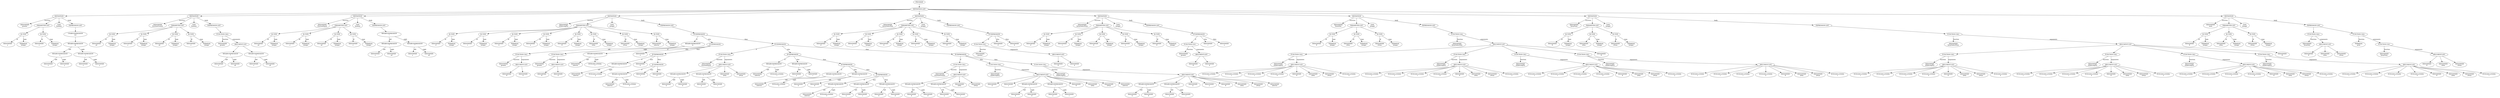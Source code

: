 digraph AST {
node0 [label="PROGRAM"]
node1 [label="DEFINITION-LIST"]
node2 [label="DEFINITION"]
node3 [label="IDENTIFIER\ngreater"]
node4 [label="PARAMETER-LIST"]
node5 [label="ID-TYPE"]
node6 [label="IDENTIFIER\ny"]
node7 [label="TERMINAL\ninteger"]
node8 [label="ID-TYPE"]
node9 [label="IDENTIFIER\nx"]
node10 [label="TERMINAL\ninteger"]
node11 [label="TYPE\nboolean"]
node12 [label="EXPRESSION-LIST"]
node13 [label="UNARY-EXPRESSION\nnot"]
node14 [label="BINARY-EXPRESSION\nor"]
node15 [label="BINARY-EXPRESSION\n<"]
node16 [label="IDENTIFIER\nx"]
node17 [label="IDENTIFIER\ny"]
node18 [label="BINARY-EXPRESSION\n="]
node19 [label="IDENTIFIER\nx"]
node20 [label="IDENTIFIER\ny"]
node21 [label="DEFINITION"]
node22 [label="IDENTIFIER\nfractionGreater"]
node23 [label="PARAMETER-LIST"]
node24 [label="ID-TYPE"]
node25 [label="IDENTIFIER\nyd"]
node26 [label="TERMINAL\ninteger"]
node27 [label="ID-TYPE"]
node28 [label="IDENTIFIER\ny"]
node29 [label="TERMINAL\ninteger"]
node30 [label="ID-TYPE"]
node31 [label="IDENTIFIER\nxd"]
node32 [label="TERMINAL\ninteger"]
node33 [label="ID-TYPE"]
node34 [label="IDENTIFIER\nx"]
node35 [label="TERMINAL\ninteger"]
node36 [label="TYPE\nboolean"]
node37 [label="EXPRESSION-LIST"]
node38 [label="FUNCTION-CALL"]
node39 [label="IDENTIFIER\ngreater"]
node40 [label="ARGUMENT-LIST"]
node41 [label="BINARY-EXPRESSION\n*"]
node42 [label="IDENTIFIER\ny"]
node43 [label="IDENTIFIER\nxd"]
node44 [label="BINARY-EXPRESSION\n*"]
node45 [label="IDENTIFIER\nx"]
node46 [label="IDENTIFIER\nyd"]
node47 [label="DEFINITION"]
node48 [label="IDENTIFIER\nfractionEqual"]
node49 [label="PARAMETER-LIST"]
node50 [label="ID-TYPE"]
node51 [label="IDENTIFIER\nyd"]
node52 [label="TERMINAL\ninteger"]
node53 [label="ID-TYPE"]
node54 [label="IDENTIFIER\ny"]
node55 [label="TERMINAL\ninteger"]
node56 [label="ID-TYPE"]
node57 [label="IDENTIFIER\nxd"]
node58 [label="TERMINAL\ninteger"]
node59 [label="ID-TYPE"]
node60 [label="IDENTIFIER\nx"]
node61 [label="TERMINAL\ninteger"]
node62 [label="TYPE\nboolean"]
node63 [label="EXPRESSION-LIST"]
node64 [label="BINARY-EXPRESSION\n="]
node65 [label="BINARY-EXPRESSION\n*"]
node66 [label="IDENTIFIER\nx"]
node67 [label="IDENTIFIER\nyd"]
node68 [label="BINARY-EXPRESSION\n*"]
node69 [label="IDENTIFIER\ny"]
node70 [label="IDENTIFIER\nxd"]
node71 [label="DEFINITION"]
node72 [label="IDENTIFIER\nwhileLoopFor"]
node73 [label="PARAMETER-LIST"]
node74 [label="ID-TYPE"]
node75 [label="IDENTIFIER\nd"]
node76 [label="TERMINAL\ninteger"]
node77 [label="ID-TYPE"]
node78 [label="IDENTIFIER\nc"]
node79 [label="TERMINAL\ninteger"]
node80 [label="ID-TYPE"]
node81 [label="IDENTIFIER\nb"]
node82 [label="TERMINAL\ninteger"]
node83 [label="ID-TYPE"]
node84 [label="IDENTIFIER\na"]
node85 [label="TERMINAL\ninteger"]
node86 [label="ID-TYPE"]
node87 [label="IDENTIFIER\nN"]
node88 [label="TERMINAL\ninteger"]
node89 [label="ID-TYPE"]
node90 [label="IDENTIFIER\nxDen"]
node91 [label="TERMINAL\ninteger"]
node92 [label="ID-TYPE"]
node93 [label="IDENTIFIER\nxNum"]
node94 [label="TERMINAL\ninteger"]
node95 [label="ID-TYPE"]
node96 [label="IDENTIFIER\nselector"]
node97 [label="TERMINAL\ninteger"]
node98 [label="TYPE\ninteger"]
node99 [label="EXPRESSION-LIST"]
node100 [label="IF-EXPRESSION"]
node101 [label="BINARY-EXPRESSION\nor"]
node102 [label="FUNCTION-CALL"]
node103 [label="IDENTIFIER\ngreater"]
node104 [label="ARGUMENT-LIST"]
node105 [label="IDENTIFIER\nN"]
node106 [label="IDENTIFIER\nb"]
node107 [label="FUNCTION-CALL"]
node108 [label="IDENTIFIER\ngreater"]
node109 [label="ARGUMENT-LIST"]
node110 [label="IDENTIFIER\nN"]
node111 [label="IDENTIFIER\nd"]
node112 [label="IF-EXPRESSION"]
node113 [label="BINARY-EXPRESSION\n="]
node114 [label="IDENTIFIER\nselector"]
node115 [label="INTEGER-LITERAL\n1"]
node116 [label="IDENTIFIER\na"]
node117 [label="IF-EXPRESSION"]
node118 [label="BINARY-EXPRESSION\n="]
node119 [label="IDENTIFIER\nselector"]
node120 [label="INTEGER-LITERAL\n2"]
node121 [label="IDENTIFIER\nb"]
node122 [label="IF-EXPRESSION"]
node123 [label="BINARY-EXPRESSION\n="]
node124 [label="IDENTIFIER\nselector"]
node125 [label="INTEGER-LITERAL\n3"]
node126 [label="IDENTIFIER\nc"]
node127 [label="IDENTIFIER\nd"]
node128 [label="IF-EXPRESSION"]
node129 [label="FUNCTION-CALL"]
node130 [label="IDENTIFIER\nfractionEqual"]
node131 [label="ARGUMENT-LIST"]
node132 [label="BINARY-EXPRESSION\n+"]
node133 [label="IDENTIFIER\nb"]
node134 [label="IDENTIFIER\nd"]
node135 [label="BINARY-EXPRESSION\n+"]
node136 [label="IDENTIFIER\na"]
node137 [label="IDENTIFIER\nc"]
node138 [label="IDENTIFIER\nxDen"]
node139 [label="IDENTIFIER\nxNum"]
node140 [label="IF-EXPRESSION"]
node141 [label="BINARY-EXPRESSION\n="]
node142 [label="IDENTIFIER\nselector"]
node143 [label="INTEGER-LITERAL\n1"]
node144 [label="BINARY-EXPRESSION\n+"]
node145 [label="IDENTIFIER\na"]
node146 [label="IDENTIFIER\nc"]
node147 [label="IF-EXPRESSION"]
node148 [label="BINARY-EXPRESSION\n="]
node149 [label="IDENTIFIER\nselector"]
node150 [label="INTEGER-LITERAL\n2"]
node151 [label="BINARY-EXPRESSION\n+"]
node152 [label="IDENTIFIER\nb"]
node153 [label="IDENTIFIER\nd"]
node154 [label="IF-EXPRESSION"]
node155 [label="BINARY-EXPRESSION\n="]
node156 [label="IDENTIFIER\nselector"]
node157 [label="INTEGER-LITERAL\n3"]
node158 [label="BINARY-EXPRESSION\n+"]
node159 [label="IDENTIFIER\na"]
node160 [label="IDENTIFIER\nc"]
node161 [label="BINARY-EXPRESSION\n+"]
node162 [label="IDENTIFIER\nb"]
node163 [label="IDENTIFIER\nd"]
node164 [label="IF-EXPRESSION"]
node165 [label="FUNCTION-CALL"]
node166 [label="IDENTIFIER\nfractionGreater"]
node167 [label="ARGUMENT-LIST"]
node168 [label="BINARY-EXPRESSION\n+"]
node169 [label="IDENTIFIER\nb"]
node170 [label="IDENTIFIER\nd"]
node171 [label="BINARY-EXPRESSION\n+"]
node172 [label="IDENTIFIER\na"]
node173 [label="IDENTIFIER\nc"]
node174 [label="IDENTIFIER\nxDen"]
node175 [label="IDENTIFIER\nxNum"]
node176 [label="FUNCTION-CALL"]
node177 [label="IDENTIFIER\nwhileLoopFor"]
node178 [label="ARGUMENT-LIST"]
node179 [label="IDENTIFIER\nd"]
node180 [label="IDENTIFIER\nc"]
node181 [label="BINARY-EXPRESSION\n+"]
node182 [label="IDENTIFIER\nb"]
node183 [label="IDENTIFIER\nd"]
node184 [label="BINARY-EXPRESSION\n+"]
node185 [label="IDENTIFIER\na"]
node186 [label="IDENTIFIER\nc"]
node187 [label="IDENTIFIER\nN"]
node188 [label="IDENTIFIER\nxDen"]
node189 [label="IDENTIFIER\nxNum"]
node190 [label="IDENTIFIER\nselector"]
node191 [label="FUNCTION-CALL"]
node192 [label="IDENTIFIER\nwhileLoopFor"]
node193 [label="ARGUMENT-LIST"]
node194 [label="BINARY-EXPRESSION\n+"]
node195 [label="IDENTIFIER\nb"]
node196 [label="IDENTIFIER\nd"]
node197 [label="BINARY-EXPRESSION\n+"]
node198 [label="IDENTIFIER\na"]
node199 [label="IDENTIFIER\nc"]
node200 [label="IDENTIFIER\nb"]
node201 [label="IDENTIFIER\na"]
node202 [label="IDENTIFIER\nN"]
node203 [label="IDENTIFIER\nxDen"]
node204 [label="IDENTIFIER\nxNum"]
node205 [label="IDENTIFIER\nselector"]
node206 [label="DEFINITION"]
node207 [label="IDENTIFIER\nfareySelectDen"]
node208 [label="PARAMETER-LIST"]
node209 [label="ID-TYPE"]
node210 [label="IDENTIFIER\nd"]
node211 [label="TERMINAL\ninteger"]
node212 [label="ID-TYPE"]
node213 [label="IDENTIFIER\nc"]
node214 [label="TERMINAL\ninteger"]
node215 [label="ID-TYPE"]
node216 [label="IDENTIFIER\nb"]
node217 [label="TERMINAL\ninteger"]
node218 [label="ID-TYPE"]
node219 [label="IDENTIFIER\na"]
node220 [label="TERMINAL\ninteger"]
node221 [label="ID-TYPE"]
node222 [label="IDENTIFIER\nN"]
node223 [label="TERMINAL\ninteger"]
node224 [label="TYPE\ninteger"]
node225 [label="EXPRESSION-LIST"]
node226 [label="IF-EXPRESSION"]
node227 [label="FUNCTION-CALL"]
node228 [label="IDENTIFIER\ngreater"]
node229 [label="ARGUMENT-LIST"]
node230 [label="IDENTIFIER\nN"]
node231 [label="IDENTIFIER\nb"]
node232 [label="IDENTIFIER\nd"]
node233 [label="IDENTIFIER\nb"]
node234 [label="DEFINITION"]
node235 [label="IDENTIFIER\nfareySelectNum"]
node236 [label="PARAMETER-LIST"]
node237 [label="ID-TYPE"]
node238 [label="IDENTIFIER\nd"]
node239 [label="TERMINAL\ninteger"]
node240 [label="ID-TYPE"]
node241 [label="IDENTIFIER\nc"]
node242 [label="TERMINAL\ninteger"]
node243 [label="ID-TYPE"]
node244 [label="IDENTIFIER\nb"]
node245 [label="TERMINAL\ninteger"]
node246 [label="ID-TYPE"]
node247 [label="IDENTIFIER\na"]
node248 [label="TERMINAL\ninteger"]
node249 [label="ID-TYPE"]
node250 [label="IDENTIFIER\nN"]
node251 [label="TERMINAL\ninteger"]
node252 [label="TYPE\ninteger"]
node253 [label="EXPRESSION-LIST"]
node254 [label="IF-EXPRESSION"]
node255 [label="FUNCTION-CALL"]
node256 [label="IDENTIFIER\ngreater"]
node257 [label="ARGUMENT-LIST"]
node258 [label="IDENTIFIER\nN"]
node259 [label="IDENTIFIER\nb"]
node260 [label="IDENTIFIER\nc"]
node261 [label="IDENTIFIER\na"]
node262 [label="DEFINITION"]
node263 [label="IDENTIFIER\nfareyDen"]
node264 [label="PARAMETER-LIST"]
node265 [label="ID-TYPE"]
node266 [label="IDENTIFIER\nN"]
node267 [label="TERMINAL\ninteger"]
node268 [label="ID-TYPE"]
node269 [label="IDENTIFIER\nxDen"]
node270 [label="TERMINAL\ninteger"]
node271 [label="ID-TYPE"]
node272 [label="IDENTIFIER\nxNum"]
node273 [label="TERMINAL\ninteger"]
node274 [label="TYPE\ninteger"]
node275 [label="EXPRESSION-LIST"]
node276 [label="FUNCTION-CALL"]
node277 [label="IDENTIFIER\nfareySelectDen"]
node278 [label="ARGUMENT-LIST"]
node279 [label="FUNCTION-CALL"]
node280 [label="IDENTIFIER\nwhileLoopFor"]
node281 [label="ARGUMENT-LIST"]
node282 [label="INTEGER-LITERAL\n1"]
node283 [label="INTEGER-LITERAL\n1"]
node284 [label="INTEGER-LITERAL\n1"]
node285 [label="INTEGER-LITERAL\n0"]
node286 [label="IDENTIFIER\nN"]
node287 [label="IDENTIFIER\nxDen"]
node288 [label="IDENTIFIER\nxNum"]
node289 [label="INTEGER-LITERAL\n4"]
node290 [label="FUNCTION-CALL"]
node291 [label="IDENTIFIER\nwhileLoopFor"]
node292 [label="ARGUMENT-LIST"]
node293 [label="INTEGER-LITERAL\n1"]
node294 [label="INTEGER-LITERAL\n1"]
node295 [label="INTEGER-LITERAL\n1"]
node296 [label="INTEGER-LITERAL\n0"]
node297 [label="IDENTIFIER\nN"]
node298 [label="IDENTIFIER\nxDen"]
node299 [label="IDENTIFIER\nxNum"]
node300 [label="INTEGER-LITERAL\n3"]
node301 [label="FUNCTION-CALL"]
node302 [label="IDENTIFIER\nwhileLoopFor"]
node303 [label="ARGUMENT-LIST"]
node304 [label="INTEGER-LITERAL\n1"]
node305 [label="INTEGER-LITERAL\n1"]
node306 [label="INTEGER-LITERAL\n1"]
node307 [label="INTEGER-LITERAL\n0"]
node308 [label="IDENTIFIER\nN"]
node309 [label="IDENTIFIER\nxDen"]
node310 [label="IDENTIFIER\nxNum"]
node311 [label="INTEGER-LITERAL\n2"]
node312 [label="FUNCTION-CALL"]
node313 [label="IDENTIFIER\nwhileLoopFor"]
node314 [label="ARGUMENT-LIST"]
node315 [label="INTEGER-LITERAL\n1"]
node316 [label="INTEGER-LITERAL\n1"]
node317 [label="INTEGER-LITERAL\n1"]
node318 [label="INTEGER-LITERAL\n0"]
node319 [label="IDENTIFIER\nN"]
node320 [label="IDENTIFIER\nxDen"]
node321 [label="IDENTIFIER\nxNum"]
node322 [label="INTEGER-LITERAL\n1"]
node323 [label="IDENTIFIER\nN"]
node324 [label="DEFINITION"]
node325 [label="IDENTIFIER\nfareyNum"]
node326 [label="PARAMETER-LIST"]
node327 [label="ID-TYPE"]
node328 [label="IDENTIFIER\nN"]
node329 [label="TERMINAL\ninteger"]
node330 [label="ID-TYPE"]
node331 [label="IDENTIFIER\nxDen"]
node332 [label="TERMINAL\ninteger"]
node333 [label="ID-TYPE"]
node334 [label="IDENTIFIER\nxNum"]
node335 [label="TERMINAL\ninteger"]
node336 [label="TYPE\ninteger"]
node337 [label="EXPRESSION-LIST"]
node338 [label="FUNCTION-CALL"]
node339 [label="IDENTIFIER\nfareySelectNum"]
node340 [label="ARGUMENT-LIST"]
node341 [label="FUNCTION-CALL"]
node342 [label="IDENTIFIER\nwhileLoopFor"]
node343 [label="ARGUMENT-LIST"]
node344 [label="INTEGER-LITERAL\n1"]
node345 [label="INTEGER-LITERAL\n1"]
node346 [label="INTEGER-LITERAL\n1"]
node347 [label="INTEGER-LITERAL\n0"]
node348 [label="IDENTIFIER\nN"]
node349 [label="IDENTIFIER\nxDen"]
node350 [label="IDENTIFIER\nxNum"]
node351 [label="INTEGER-LITERAL\n4"]
node352 [label="FUNCTION-CALL"]
node353 [label="IDENTIFIER\nwhileLoopFor"]
node354 [label="ARGUMENT-LIST"]
node355 [label="INTEGER-LITERAL\n1"]
node356 [label="INTEGER-LITERAL\n1"]
node357 [label="INTEGER-LITERAL\n1"]
node358 [label="INTEGER-LITERAL\n0"]
node359 [label="IDENTIFIER\nN"]
node360 [label="IDENTIFIER\nxDen"]
node361 [label="IDENTIFIER\nxNum"]
node362 [label="INTEGER-LITERAL\n3"]
node363 [label="FUNCTION-CALL"]
node364 [label="IDENTIFIER\nwhileLoopFor"]
node365 [label="ARGUMENT-LIST"]
node366 [label="INTEGER-LITERAL\n1"]
node367 [label="INTEGER-LITERAL\n1"]
node368 [label="INTEGER-LITERAL\n1"]
node369 [label="INTEGER-LITERAL\n0"]
node370 [label="IDENTIFIER\nN"]
node371 [label="IDENTIFIER\nxDen"]
node372 [label="IDENTIFIER\nxNum"]
node373 [label="INTEGER-LITERAL\n2"]
node374 [label="FUNCTION-CALL"]
node375 [label="IDENTIFIER\nwhileLoopFor"]
node376 [label="ARGUMENT-LIST"]
node377 [label="INTEGER-LITERAL\n1"]
node378 [label="INTEGER-LITERAL\n1"]
node379 [label="INTEGER-LITERAL\n1"]
node380 [label="INTEGER-LITERAL\n0"]
node381 [label="IDENTIFIER\nN"]
node382 [label="IDENTIFIER\nxDen"]
node383 [label="IDENTIFIER\nxNum"]
node384 [label="INTEGER-LITERAL\n1"]
node385 [label="IDENTIFIER\nN"]
node386 [label="DEFINITION"]
node387 [label="IDENTIFIER\nmain"]
node388 [label="PARAMETER-LIST"]
node389 [label="ID-TYPE"]
node390 [label="IDENTIFIER\nN"]
node391 [label="TERMINAL\ninteger"]
node392 [label="ID-TYPE"]
node393 [label="IDENTIFIER\nxDen"]
node394 [label="TERMINAL\ninteger"]
node395 [label="ID-TYPE"]
node396 [label="IDENTIFIER\nxNum"]
node397 [label="TERMINAL\ninteger"]
node398 [label="TYPE\ninteger"]
node399 [label="EXPRESSION-LIST"]
node400 [label="FUNCTION-CALL"]
node401 [label="IDENTIFIER\nfareyDen"]
node402 [label="ARGUMENT-LIST"]
node403 [label="IDENTIFIER\nN"]
node404 [label="IDENTIFIER\nxDen"]
node405 [label="IDENTIFIER\nxNum"]
node406 [label="FUNCTION-CALL"]
node407 [label="TERMINAL\nprint"]
node408 [label="FUNCTION-CALL"]
node409 [label="IDENTIFIER\nfareyNum"]
node410 [label="ARGUMENT-LIST"]
node411 [label="IDENTIFIER\nN"]
node412 [label="IDENTIFIER\nxDen"]
node413 [label="IDENTIFIER\nxNum"]
node2 -> node3 [label="function"]
node5 -> node6 [label="id"]
node5 -> node7 [label="type"]
node4 -> node5
node8 -> node9 [label="id"]
node8 -> node10 [label="type"]
node4 -> node8
node2 -> node4
node2 -> node11
node15 -> node16 [label="left"]
node15 -> node17 [label="right"]
node14 -> node15 [label="left"]
node18 -> node19 [label="left"]
node18 -> node20 [label="right"]
node14 -> node18 [label="right"]
node13 -> node14
node12 -> node13
node2 -> node12 [label="body"]
node1 -> node2
node21 -> node22 [label="function"]
node24 -> node25 [label="id"]
node24 -> node26 [label="type"]
node23 -> node24
node27 -> node28 [label="id"]
node27 -> node29 [label="type"]
node23 -> node27
node30 -> node31 [label="id"]
node30 -> node32 [label="type"]
node23 -> node30
node33 -> node34 [label="id"]
node33 -> node35 [label="type"]
node23 -> node33
node21 -> node23
node21 -> node36
node38 -> node39 [label="function"]
node41 -> node42 [label="left"]
node41 -> node43 [label="right"]
node40 -> node41
node44 -> node45 [label="left"]
node44 -> node46 [label="right"]
node40 -> node44
node38 -> node40 [label="arguments"]
node37 -> node38
node21 -> node37 [label="body"]
node1 -> node21
node47 -> node48 [label="function"]
node50 -> node51 [label="id"]
node50 -> node52 [label="type"]
node49 -> node50
node53 -> node54 [label="id"]
node53 -> node55 [label="type"]
node49 -> node53
node56 -> node57 [label="id"]
node56 -> node58 [label="type"]
node49 -> node56
node59 -> node60 [label="id"]
node59 -> node61 [label="type"]
node49 -> node59
node47 -> node49
node47 -> node62
node65 -> node66 [label="left"]
node65 -> node67 [label="right"]
node64 -> node65 [label="left"]
node68 -> node69 [label="left"]
node68 -> node70 [label="right"]
node64 -> node68 [label="right"]
node63 -> node64
node47 -> node63 [label="body"]
node1 -> node47
node71 -> node72 [label="function"]
node74 -> node75 [label="id"]
node74 -> node76 [label="type"]
node73 -> node74
node77 -> node78 [label="id"]
node77 -> node79 [label="type"]
node73 -> node77
node80 -> node81 [label="id"]
node80 -> node82 [label="type"]
node73 -> node80
node83 -> node84 [label="id"]
node83 -> node85 [label="type"]
node73 -> node83
node86 -> node87 [label="id"]
node86 -> node88 [label="type"]
node73 -> node86
node89 -> node90 [label="id"]
node89 -> node91 [label="type"]
node73 -> node89
node92 -> node93 [label="id"]
node92 -> node94 [label="type"]
node73 -> node92
node95 -> node96 [label="id"]
node95 -> node97 [label="type"]
node73 -> node95
node71 -> node73
node71 -> node98
node102 -> node103 [label="function"]
node104 -> node105
node104 -> node106
node102 -> node104 [label="arguments"]
node101 -> node102 [label="left"]
node107 -> node108 [label="function"]
node109 -> node110
node109 -> node111
node107 -> node109 [label="arguments"]
node101 -> node107 [label="right"]
node100 -> node101 [label="if"]
node113 -> node114 [label="left"]
node113 -> node115 [label="right"]
node112 -> node113 [label="if"]
node112 -> node116 [label="else"]
node118 -> node119 [label="left"]
node118 -> node120 [label="right"]
node117 -> node118 [label="if"]
node117 -> node121 [label="else"]
node123 -> node124 [label="left"]
node123 -> node125 [label="right"]
node122 -> node123 [label="if"]
node122 -> node126 [label="else"]
node122 -> node127 [label="then"]
node117 -> node122 [label="then"]
node112 -> node117 [label="then"]
node100 -> node112 [label="else"]
node129 -> node130 [label="function"]
node132 -> node133 [label="left"]
node132 -> node134 [label="right"]
node131 -> node132
node135 -> node136 [label="left"]
node135 -> node137 [label="right"]
node131 -> node135
node131 -> node138
node131 -> node139
node129 -> node131 [label="arguments"]
node128 -> node129 [label="if"]
node141 -> node142 [label="left"]
node141 -> node143 [label="right"]
node140 -> node141 [label="if"]
node144 -> node145 [label="left"]
node144 -> node146 [label="right"]
node140 -> node144 [label="else"]
node148 -> node149 [label="left"]
node148 -> node150 [label="right"]
node147 -> node148 [label="if"]
node151 -> node152 [label="left"]
node151 -> node153 [label="right"]
node147 -> node151 [label="else"]
node155 -> node156 [label="left"]
node155 -> node157 [label="right"]
node154 -> node155 [label="if"]
node158 -> node159 [label="left"]
node158 -> node160 [label="right"]
node154 -> node158 [label="else"]
node161 -> node162 [label="left"]
node161 -> node163 [label="right"]
node154 -> node161 [label="then"]
node147 -> node154 [label="then"]
node140 -> node147 [label="then"]
node128 -> node140 [label="else"]
node165 -> node166 [label="function"]
node168 -> node169 [label="left"]
node168 -> node170 [label="right"]
node167 -> node168
node171 -> node172 [label="left"]
node171 -> node173 [label="right"]
node167 -> node171
node167 -> node174
node167 -> node175
node165 -> node167 [label="arguments"]
node164 -> node165 [label="if"]
node176 -> node177 [label="function"]
node178 -> node179
node178 -> node180
node181 -> node182 [label="left"]
node181 -> node183 [label="right"]
node178 -> node181
node184 -> node185 [label="left"]
node184 -> node186 [label="right"]
node178 -> node184
node178 -> node187
node178 -> node188
node178 -> node189
node178 -> node190
node176 -> node178 [label="arguments"]
node164 -> node176 [label="else"]
node191 -> node192 [label="function"]
node194 -> node195 [label="left"]
node194 -> node196 [label="right"]
node193 -> node194
node197 -> node198 [label="left"]
node197 -> node199 [label="right"]
node193 -> node197
node193 -> node200
node193 -> node201
node193 -> node202
node193 -> node203
node193 -> node204
node193 -> node205
node191 -> node193 [label="arguments"]
node164 -> node191 [label="then"]
node128 -> node164 [label="then"]
node100 -> node128 [label="then"]
node99 -> node100
node71 -> node99 [label="body"]
node1 -> node71
node206 -> node207 [label="function"]
node209 -> node210 [label="id"]
node209 -> node211 [label="type"]
node208 -> node209
node212 -> node213 [label="id"]
node212 -> node214 [label="type"]
node208 -> node212
node215 -> node216 [label="id"]
node215 -> node217 [label="type"]
node208 -> node215
node218 -> node219 [label="id"]
node218 -> node220 [label="type"]
node208 -> node218
node221 -> node222 [label="id"]
node221 -> node223 [label="type"]
node208 -> node221
node206 -> node208
node206 -> node224
node227 -> node228 [label="function"]
node229 -> node230
node229 -> node231
node227 -> node229 [label="arguments"]
node226 -> node227 [label="if"]
node226 -> node232 [label="else"]
node226 -> node233 [label="then"]
node225 -> node226
node206 -> node225 [label="body"]
node1 -> node206
node234 -> node235 [label="function"]
node237 -> node238 [label="id"]
node237 -> node239 [label="type"]
node236 -> node237
node240 -> node241 [label="id"]
node240 -> node242 [label="type"]
node236 -> node240
node243 -> node244 [label="id"]
node243 -> node245 [label="type"]
node236 -> node243
node246 -> node247 [label="id"]
node246 -> node248 [label="type"]
node236 -> node246
node249 -> node250 [label="id"]
node249 -> node251 [label="type"]
node236 -> node249
node234 -> node236
node234 -> node252
node255 -> node256 [label="function"]
node257 -> node258
node257 -> node259
node255 -> node257 [label="arguments"]
node254 -> node255 [label="if"]
node254 -> node260 [label="else"]
node254 -> node261 [label="then"]
node253 -> node254
node234 -> node253 [label="body"]
node1 -> node234
node262 -> node263 [label="function"]
node265 -> node266 [label="id"]
node265 -> node267 [label="type"]
node264 -> node265
node268 -> node269 [label="id"]
node268 -> node270 [label="type"]
node264 -> node268
node271 -> node272 [label="id"]
node271 -> node273 [label="type"]
node264 -> node271
node262 -> node264
node262 -> node274
node276 -> node277 [label="function"]
node279 -> node280 [label="function"]
node281 -> node282
node281 -> node283
node281 -> node284
node281 -> node285
node281 -> node286
node281 -> node287
node281 -> node288
node281 -> node289
node279 -> node281 [label="arguments"]
node278 -> node279
node290 -> node291 [label="function"]
node292 -> node293
node292 -> node294
node292 -> node295
node292 -> node296
node292 -> node297
node292 -> node298
node292 -> node299
node292 -> node300
node290 -> node292 [label="arguments"]
node278 -> node290
node301 -> node302 [label="function"]
node303 -> node304
node303 -> node305
node303 -> node306
node303 -> node307
node303 -> node308
node303 -> node309
node303 -> node310
node303 -> node311
node301 -> node303 [label="arguments"]
node278 -> node301
node312 -> node313 [label="function"]
node314 -> node315
node314 -> node316
node314 -> node317
node314 -> node318
node314 -> node319
node314 -> node320
node314 -> node321
node314 -> node322
node312 -> node314 [label="arguments"]
node278 -> node312
node278 -> node323
node276 -> node278 [label="arguments"]
node275 -> node276
node262 -> node275 [label="body"]
node1 -> node262
node324 -> node325 [label="function"]
node327 -> node328 [label="id"]
node327 -> node329 [label="type"]
node326 -> node327
node330 -> node331 [label="id"]
node330 -> node332 [label="type"]
node326 -> node330
node333 -> node334 [label="id"]
node333 -> node335 [label="type"]
node326 -> node333
node324 -> node326
node324 -> node336
node338 -> node339 [label="function"]
node341 -> node342 [label="function"]
node343 -> node344
node343 -> node345
node343 -> node346
node343 -> node347
node343 -> node348
node343 -> node349
node343 -> node350
node343 -> node351
node341 -> node343 [label="arguments"]
node340 -> node341
node352 -> node353 [label="function"]
node354 -> node355
node354 -> node356
node354 -> node357
node354 -> node358
node354 -> node359
node354 -> node360
node354 -> node361
node354 -> node362
node352 -> node354 [label="arguments"]
node340 -> node352
node363 -> node364 [label="function"]
node365 -> node366
node365 -> node367
node365 -> node368
node365 -> node369
node365 -> node370
node365 -> node371
node365 -> node372
node365 -> node373
node363 -> node365 [label="arguments"]
node340 -> node363
node374 -> node375 [label="function"]
node376 -> node377
node376 -> node378
node376 -> node379
node376 -> node380
node376 -> node381
node376 -> node382
node376 -> node383
node376 -> node384
node374 -> node376 [label="arguments"]
node340 -> node374
node340 -> node385
node338 -> node340 [label="arguments"]
node337 -> node338
node324 -> node337 [label="body"]
node1 -> node324
node386 -> node387 [label="function"]
node389 -> node390 [label="id"]
node389 -> node391 [label="type"]
node388 -> node389
node392 -> node393 [label="id"]
node392 -> node394 [label="type"]
node388 -> node392
node395 -> node396 [label="id"]
node395 -> node397 [label="type"]
node388 -> node395
node386 -> node388
node386 -> node398
node400 -> node401 [label="function"]
node402 -> node403
node402 -> node404
node402 -> node405
node400 -> node402 [label="arguments"]
node399 -> node400
node406 -> node407 [label="function"]
node408 -> node409 [label="function"]
node410 -> node411
node410 -> node412
node410 -> node413
node408 -> node410 [label="arguments"]
node406 -> node408 [label="arguments"]
node399 -> node406
node386 -> node399 [label="body"]
node1 -> node386
node0 -> node1
}